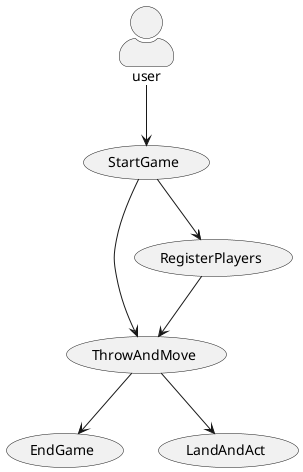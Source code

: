 @startuml
'https://plantuml.com/use-case-diagram

skinparam actorStyle awesome
actor user

usecase "ThrowAndMove"
usecase "StartGame"
usecase "EndGame"
usecase "RegisterPlayers"
usecase "LandAndAct"

user --> "StartGame"
"StartGame" --> "RegisterPlayers"
"StartGame" --> "ThrowAndMove"
"RegisterPlayers" --> "ThrowAndMove"
"ThrowAndMove" --> "LandAndAct"
"ThrowAndMove" --> "EndGame"

@enduml